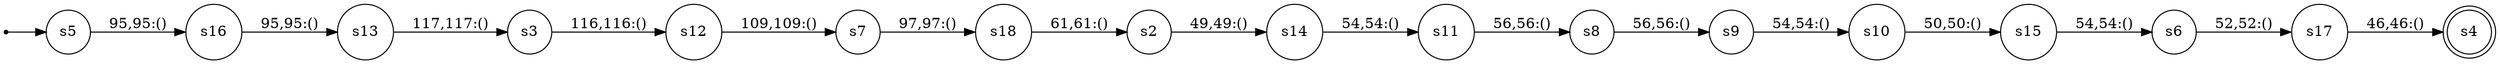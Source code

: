 
      digraph G {
        rankdir=LR;
        init [shape=point];
        node [shape = doublecircle];
        s4
        node [shape = circle];
        init -> s5;
        s18 -> s2 [label = "61,61:()"]
        s17 -> s4 [label = "46,46:()"]
        s16 -> s13 [label = "95,95:()"]
        s15 -> s6 [label = "54,54:()"]
        s14 -> s11 [label = "54,54:()"]
        s13 -> s3 [label = "117,117:()"]
        s12 -> s7 [label = "109,109:()"]
        s11 -> s8 [label = "56,56:()"]
        s10 -> s15 [label = "50,50:()"]
        s9 -> s10 [label = "54,54:()"]
        s8 -> s9 [label = "56,56:()"]
        s7 -> s18 [label = "97,97:()"]
        s6 -> s17 [label = "52,52:()"]
        s5 -> s16 [label = "95,95:()"]
        s3 -> s12 [label = "116,116:()"]
        s2 -> s14 [label = "49,49:()"]}